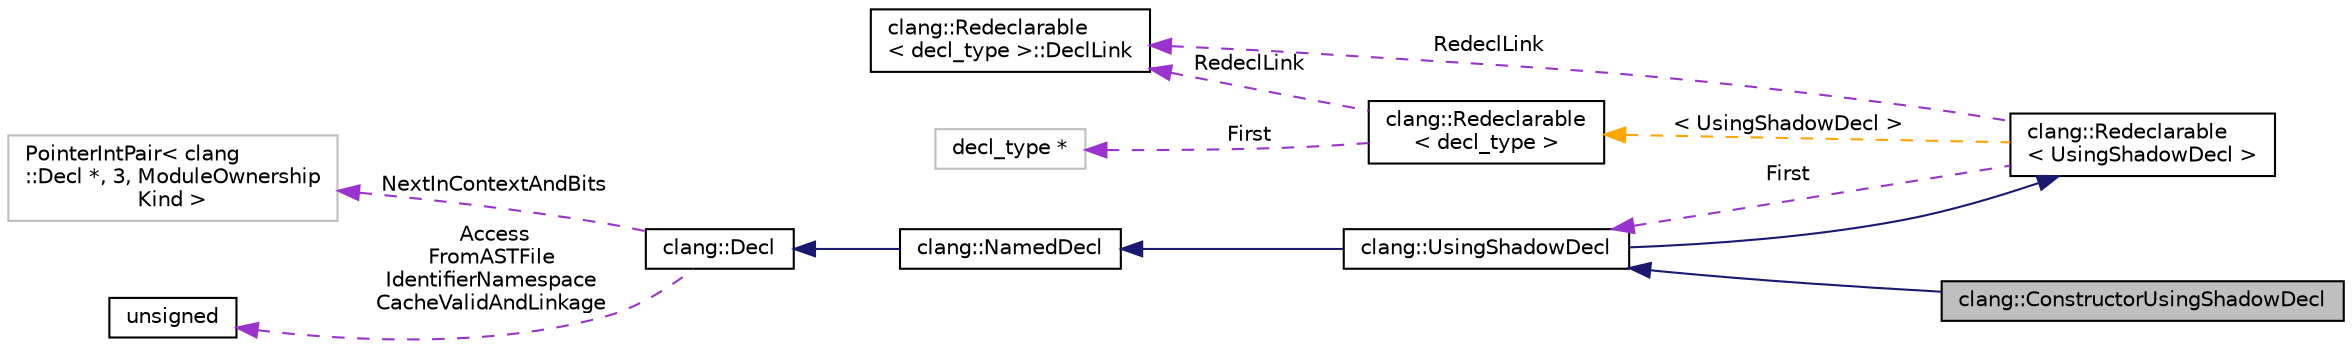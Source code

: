 digraph "clang::ConstructorUsingShadowDecl"
{
 // LATEX_PDF_SIZE
  bgcolor="transparent";
  edge [fontname="Helvetica",fontsize="10",labelfontname="Helvetica",labelfontsize="10"];
  node [fontname="Helvetica",fontsize="10",shape=record];
  rankdir="LR";
  Node1 [label="clang::ConstructorUsingShadowDecl",height=0.2,width=0.4,color="black", fillcolor="grey75", style="filled", fontcolor="black",tooltip="Represents a shadow constructor declaration introduced into a class by a C++11 using-declaration that..."];
  Node2 -> Node1 [dir="back",color="midnightblue",fontsize="10",style="solid",fontname="Helvetica"];
  Node2 [label="clang::UsingShadowDecl",height=0.2,width=0.4,color="black",URL="$classclang_1_1UsingShadowDecl.html",tooltip="Represents a shadow declaration implicitly introduced into a scope by a (resolved) using-declaration ..."];
  Node3 -> Node2 [dir="back",color="midnightblue",fontsize="10",style="solid",fontname="Helvetica"];
  Node3 [label="clang::NamedDecl",height=0.2,width=0.4,color="black",URL="$classclang_1_1NamedDecl.html",tooltip="This represents a decl that may have a name."];
  Node4 -> Node3 [dir="back",color="midnightblue",fontsize="10",style="solid",fontname="Helvetica"];
  Node4 [label="clang::Decl",height=0.2,width=0.4,color="black",URL="$classclang_1_1Decl.html",tooltip="Decl - This represents one declaration (or definition), e.g."];
  Node5 -> Node4 [dir="back",color="darkorchid3",fontsize="10",style="dashed",label=" NextInContextAndBits" ,fontname="Helvetica"];
  Node5 [label="PointerIntPair\< clang\l::Decl *, 3, ModuleOwnership\lKind \>",height=0.2,width=0.4,color="grey75",tooltip=" "];
  Node6 -> Node4 [dir="back",color="darkorchid3",fontsize="10",style="dashed",label=" Access\nFromASTFile\nIdentifierNamespace\nCacheValidAndLinkage" ,fontname="Helvetica"];
  Node6 [label="unsigned",height=0.2,width=0.4,color="black",URL="$classunsigned.html",tooltip=" "];
  Node7 -> Node2 [dir="back",color="midnightblue",fontsize="10",style="solid",fontname="Helvetica"];
  Node7 [label="clang::Redeclarable\l\< UsingShadowDecl \>",height=0.2,width=0.4,color="black",URL="$classclang_1_1Redeclarable.html",tooltip=" "];
  Node8 -> Node7 [dir="back",color="darkorchid3",fontsize="10",style="dashed",label=" RedeclLink" ,fontname="Helvetica"];
  Node8 [label="clang::Redeclarable\l\< decl_type \>::DeclLink",height=0.2,width=0.4,color="black",URL="$classclang_1_1Redeclarable_1_1DeclLink.html",tooltip=" "];
  Node2 -> Node7 [dir="back",color="darkorchid3",fontsize="10",style="dashed",label=" First" ,fontname="Helvetica"];
  Node9 -> Node7 [dir="back",color="orange",fontsize="10",style="dashed",label=" \< UsingShadowDecl \>" ,fontname="Helvetica"];
  Node9 [label="clang::Redeclarable\l\< decl_type \>",height=0.2,width=0.4,color="black",URL="$classclang_1_1Redeclarable.html",tooltip="Provides common interface for the Decls that can be redeclared."];
  Node8 -> Node9 [dir="back",color="darkorchid3",fontsize="10",style="dashed",label=" RedeclLink" ,fontname="Helvetica"];
  Node10 -> Node9 [dir="back",color="darkorchid3",fontsize="10",style="dashed",label=" First" ,fontname="Helvetica"];
  Node10 [label="decl_type *",height=0.2,width=0.4,color="grey75",tooltip=" "];
}
